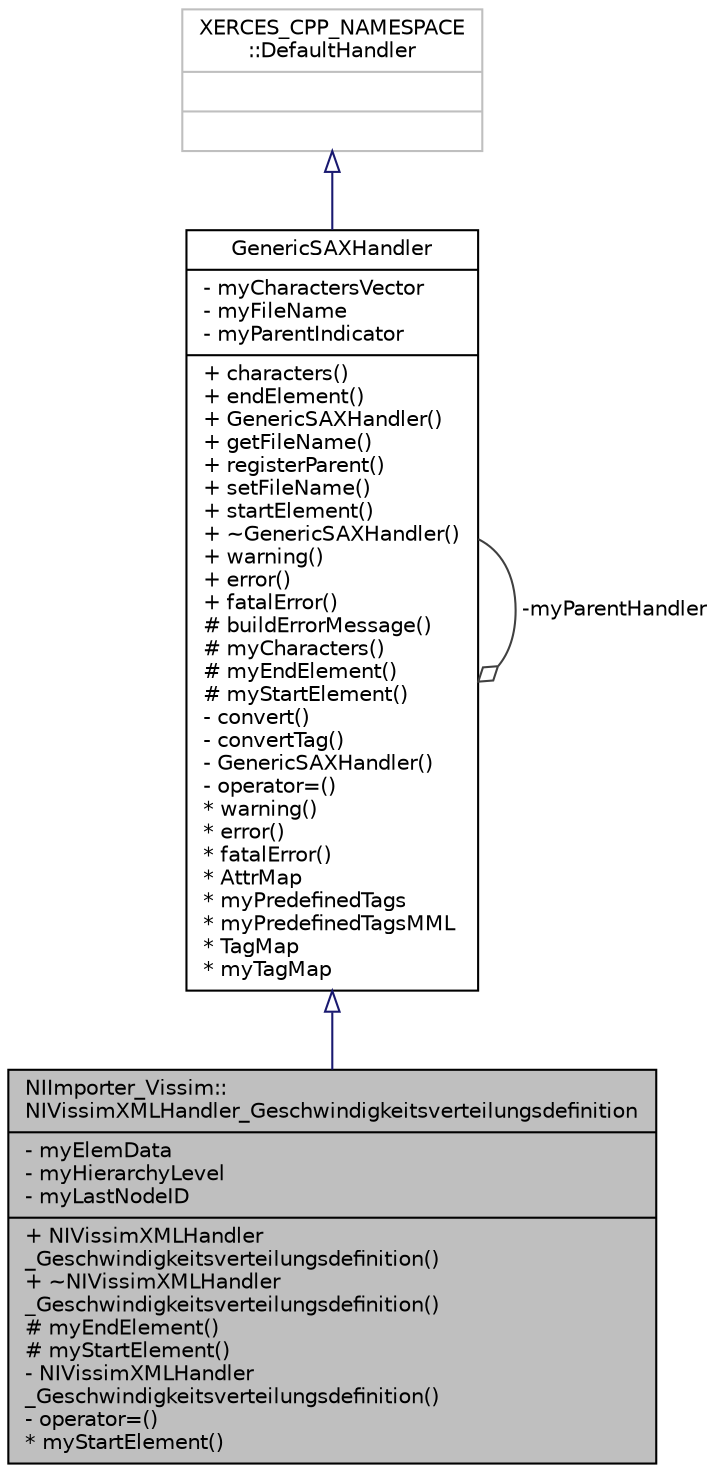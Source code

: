 digraph "NIImporter_Vissim::NIVissimXMLHandler_Geschwindigkeitsverteilungsdefinition"
{
  edge [fontname="Helvetica",fontsize="10",labelfontname="Helvetica",labelfontsize="10"];
  node [fontname="Helvetica",fontsize="10",shape=record];
  Node3 [label="{NIImporter_Vissim::\lNIVissimXMLHandler_Geschwindigkeitsverteilungsdefinition\n|- myElemData\l- myHierarchyLevel\l- myLastNodeID\l|+ NIVissimXMLHandler\l_Geschwindigkeitsverteilungsdefinition()\l+ ~NIVissimXMLHandler\l_Geschwindigkeitsverteilungsdefinition()\l# myEndElement()\l# myStartElement()\l- NIVissimXMLHandler\l_Geschwindigkeitsverteilungsdefinition()\l- operator=()\l* myStartElement()\l}",height=0.2,width=0.4,color="black", fillcolor="grey75", style="filled", fontcolor="black"];
  Node4 -> Node3 [dir="back",color="midnightblue",fontsize="10",style="solid",arrowtail="onormal",fontname="Helvetica"];
  Node4 [label="{GenericSAXHandler\n|- myCharactersVector\l- myFileName\l- myParentIndicator\l|+ characters()\l+ endElement()\l+ GenericSAXHandler()\l+ getFileName()\l+ registerParent()\l+ setFileName()\l+ startElement()\l+ ~GenericSAXHandler()\l+ warning()\l+ error()\l+ fatalError()\l# buildErrorMessage()\l# myCharacters()\l# myEndElement()\l# myStartElement()\l- convert()\l- convertTag()\l- GenericSAXHandler()\l- operator=()\l* warning()\l* error()\l* fatalError()\l* AttrMap\l* myPredefinedTags\l* myPredefinedTagsMML\l* TagMap\l* myTagMap\l}",height=0.2,width=0.4,color="black", fillcolor="white", style="filled",URL="$da/da8/class_generic_s_a_x_handler.html",tooltip="A handler which converts occuring elements and attributes into enums. "];
  Node5 -> Node4 [dir="back",color="midnightblue",fontsize="10",style="solid",arrowtail="onormal",fontname="Helvetica"];
  Node5 [label="{XERCES_CPP_NAMESPACE\l::DefaultHandler\n||}",height=0.2,width=0.4,color="grey75", fillcolor="white", style="filled"];
  Node4 -> Node4 [color="grey25",fontsize="10",style="solid",label=" -myParentHandler" ,arrowhead="odiamond",fontname="Helvetica"];
}
